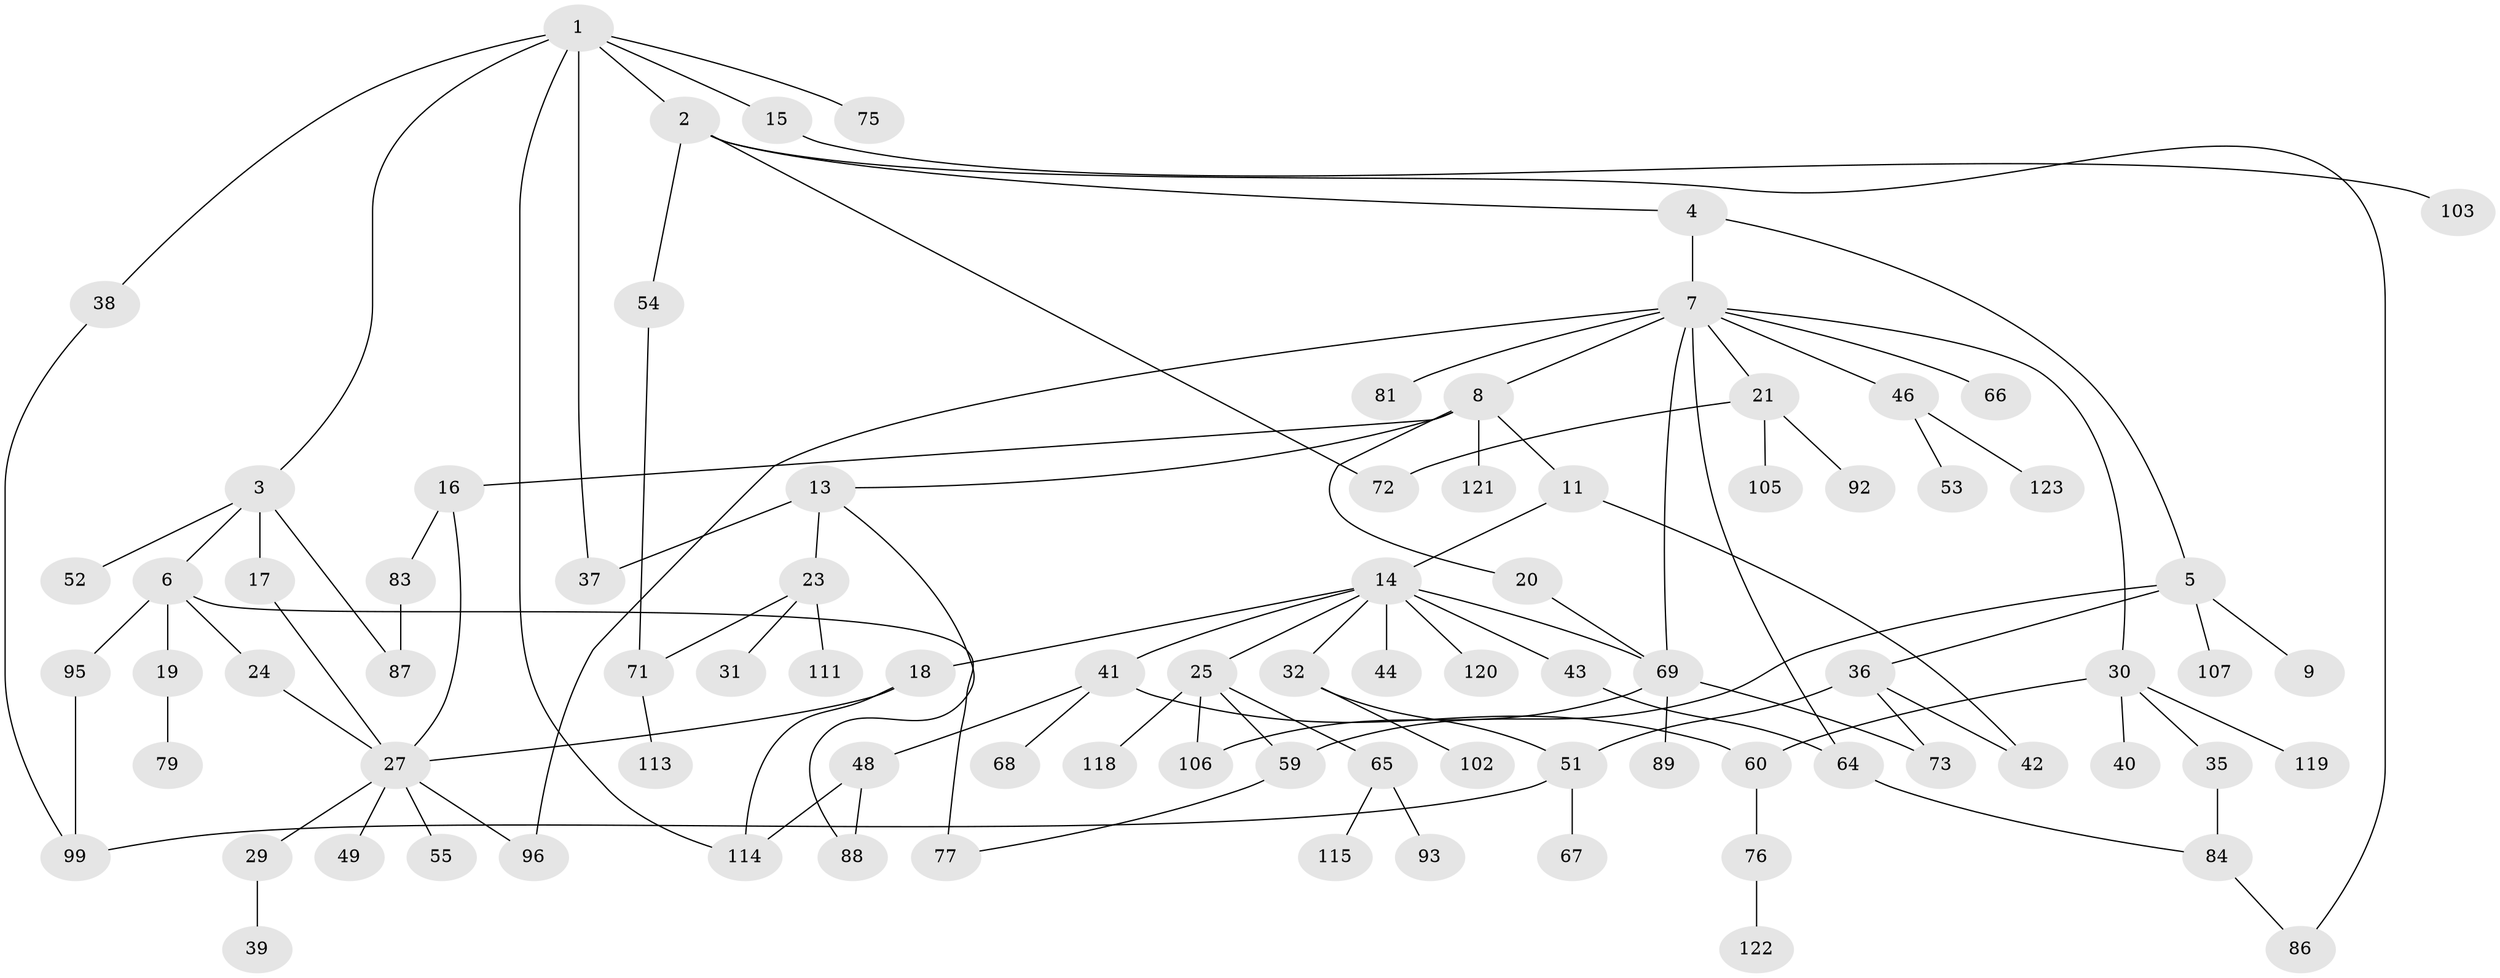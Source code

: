 // Generated by graph-tools (version 1.1) at 2025/23/03/03/25 07:23:30]
// undirected, 87 vertices, 111 edges
graph export_dot {
graph [start="1"]
  node [color=gray90,style=filled];
  1 [super="+10"];
  2 [super="+33"];
  3 [super="+50"];
  4;
  5 [super="+70"];
  6 [super="+34"];
  7 [super="+12"];
  8 [super="+62"];
  9 [super="+101"];
  11;
  13 [super="+110"];
  14 [super="+47"];
  15;
  16 [super="+61"];
  17 [super="+26"];
  18 [super="+28"];
  19;
  20 [super="+22"];
  21 [super="+78"];
  23 [super="+117"];
  24 [super="+108"];
  25 [super="+57"];
  27 [super="+85"];
  29;
  30 [super="+90"];
  31;
  32;
  35 [super="+98"];
  36 [super="+91"];
  37 [super="+45"];
  38 [super="+97"];
  39;
  40;
  41;
  42 [super="+56"];
  43;
  44;
  46 [super="+112"];
  48 [super="+63"];
  49;
  51 [super="+58"];
  52;
  53;
  54;
  55;
  59 [super="+94"];
  60;
  64 [super="+100"];
  65 [super="+82"];
  66;
  67;
  68 [super="+104"];
  69 [super="+80"];
  71 [super="+74"];
  72;
  73;
  75;
  76 [super="+116"];
  77;
  79;
  81;
  83;
  84;
  86 [super="+109"];
  87;
  88;
  89;
  92;
  93;
  95;
  96;
  99;
  102;
  103;
  105;
  106;
  107;
  111;
  113;
  114;
  115;
  118;
  119;
  120;
  121;
  122;
  123;
  1 -- 2;
  1 -- 3;
  1 -- 15;
  1 -- 37;
  1 -- 75;
  1 -- 114;
  1 -- 38;
  2 -- 4;
  2 -- 86;
  2 -- 72;
  2 -- 54;
  3 -- 6;
  3 -- 17;
  3 -- 52;
  3 -- 87;
  4 -- 5;
  4 -- 7;
  5 -- 9;
  5 -- 36;
  5 -- 107;
  5 -- 59;
  6 -- 19;
  6 -- 24;
  6 -- 77;
  6 -- 95;
  7 -- 8;
  7 -- 21;
  7 -- 46;
  7 -- 66;
  7 -- 81;
  7 -- 96;
  7 -- 69;
  7 -- 30;
  7 -- 64;
  8 -- 11;
  8 -- 13;
  8 -- 16;
  8 -- 20;
  8 -- 121;
  11 -- 14;
  11 -- 42;
  13 -- 23;
  13 -- 88;
  13 -- 37;
  14 -- 18;
  14 -- 25;
  14 -- 32;
  14 -- 41;
  14 -- 43;
  14 -- 44;
  14 -- 69;
  14 -- 120;
  15 -- 103;
  16 -- 83;
  16 -- 27;
  17 -- 27;
  18 -- 114;
  18 -- 27;
  19 -- 79;
  20 -- 69;
  21 -- 72;
  21 -- 92;
  21 -- 105;
  23 -- 31;
  23 -- 111;
  23 -- 71;
  24 -- 27;
  25 -- 65;
  25 -- 118;
  25 -- 106;
  25 -- 59;
  27 -- 29;
  27 -- 49;
  27 -- 55;
  27 -- 96;
  29 -- 39;
  30 -- 35;
  30 -- 40;
  30 -- 60;
  30 -- 119;
  32 -- 102;
  32 -- 51;
  35 -- 84;
  36 -- 51;
  36 -- 73;
  36 -- 42;
  38 -- 99;
  41 -- 48;
  41 -- 60;
  41 -- 68;
  43 -- 64;
  46 -- 53;
  46 -- 123;
  48 -- 88;
  48 -- 114;
  51 -- 99;
  51 -- 67;
  54 -- 71;
  59 -- 77;
  60 -- 76;
  64 -- 84;
  65 -- 93;
  65 -- 115;
  69 -- 106;
  69 -- 89;
  69 -- 73;
  71 -- 113;
  76 -- 122;
  83 -- 87;
  84 -- 86;
  95 -- 99;
}
